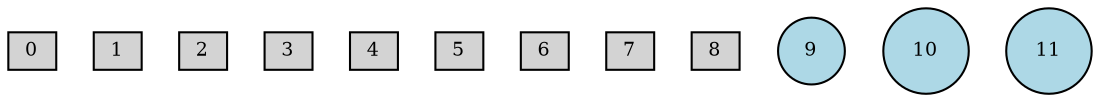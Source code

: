 digraph svg {
	node [fontsize=9 height=0.2 shape=circle width=0.2]
	0 [fillcolor=lightgray shape=box style=filled]
	1 [fillcolor=lightgray shape=box style=filled]
	2 [fillcolor=lightgray shape=box style=filled]
	3 [fillcolor=lightgray shape=box style=filled]
	4 [fillcolor=lightgray shape=box style=filled]
	5 [fillcolor=lightgray shape=box style=filled]
	6 [fillcolor=lightgray shape=box style=filled]
	7 [fillcolor=lightgray shape=box style=filled]
	8 [fillcolor=lightgray shape=box style=filled]
	9 [fillcolor=lightblue style=filled]
	10 [fillcolor=lightblue style=filled]
	11 [fillcolor=lightblue style=filled]
}
